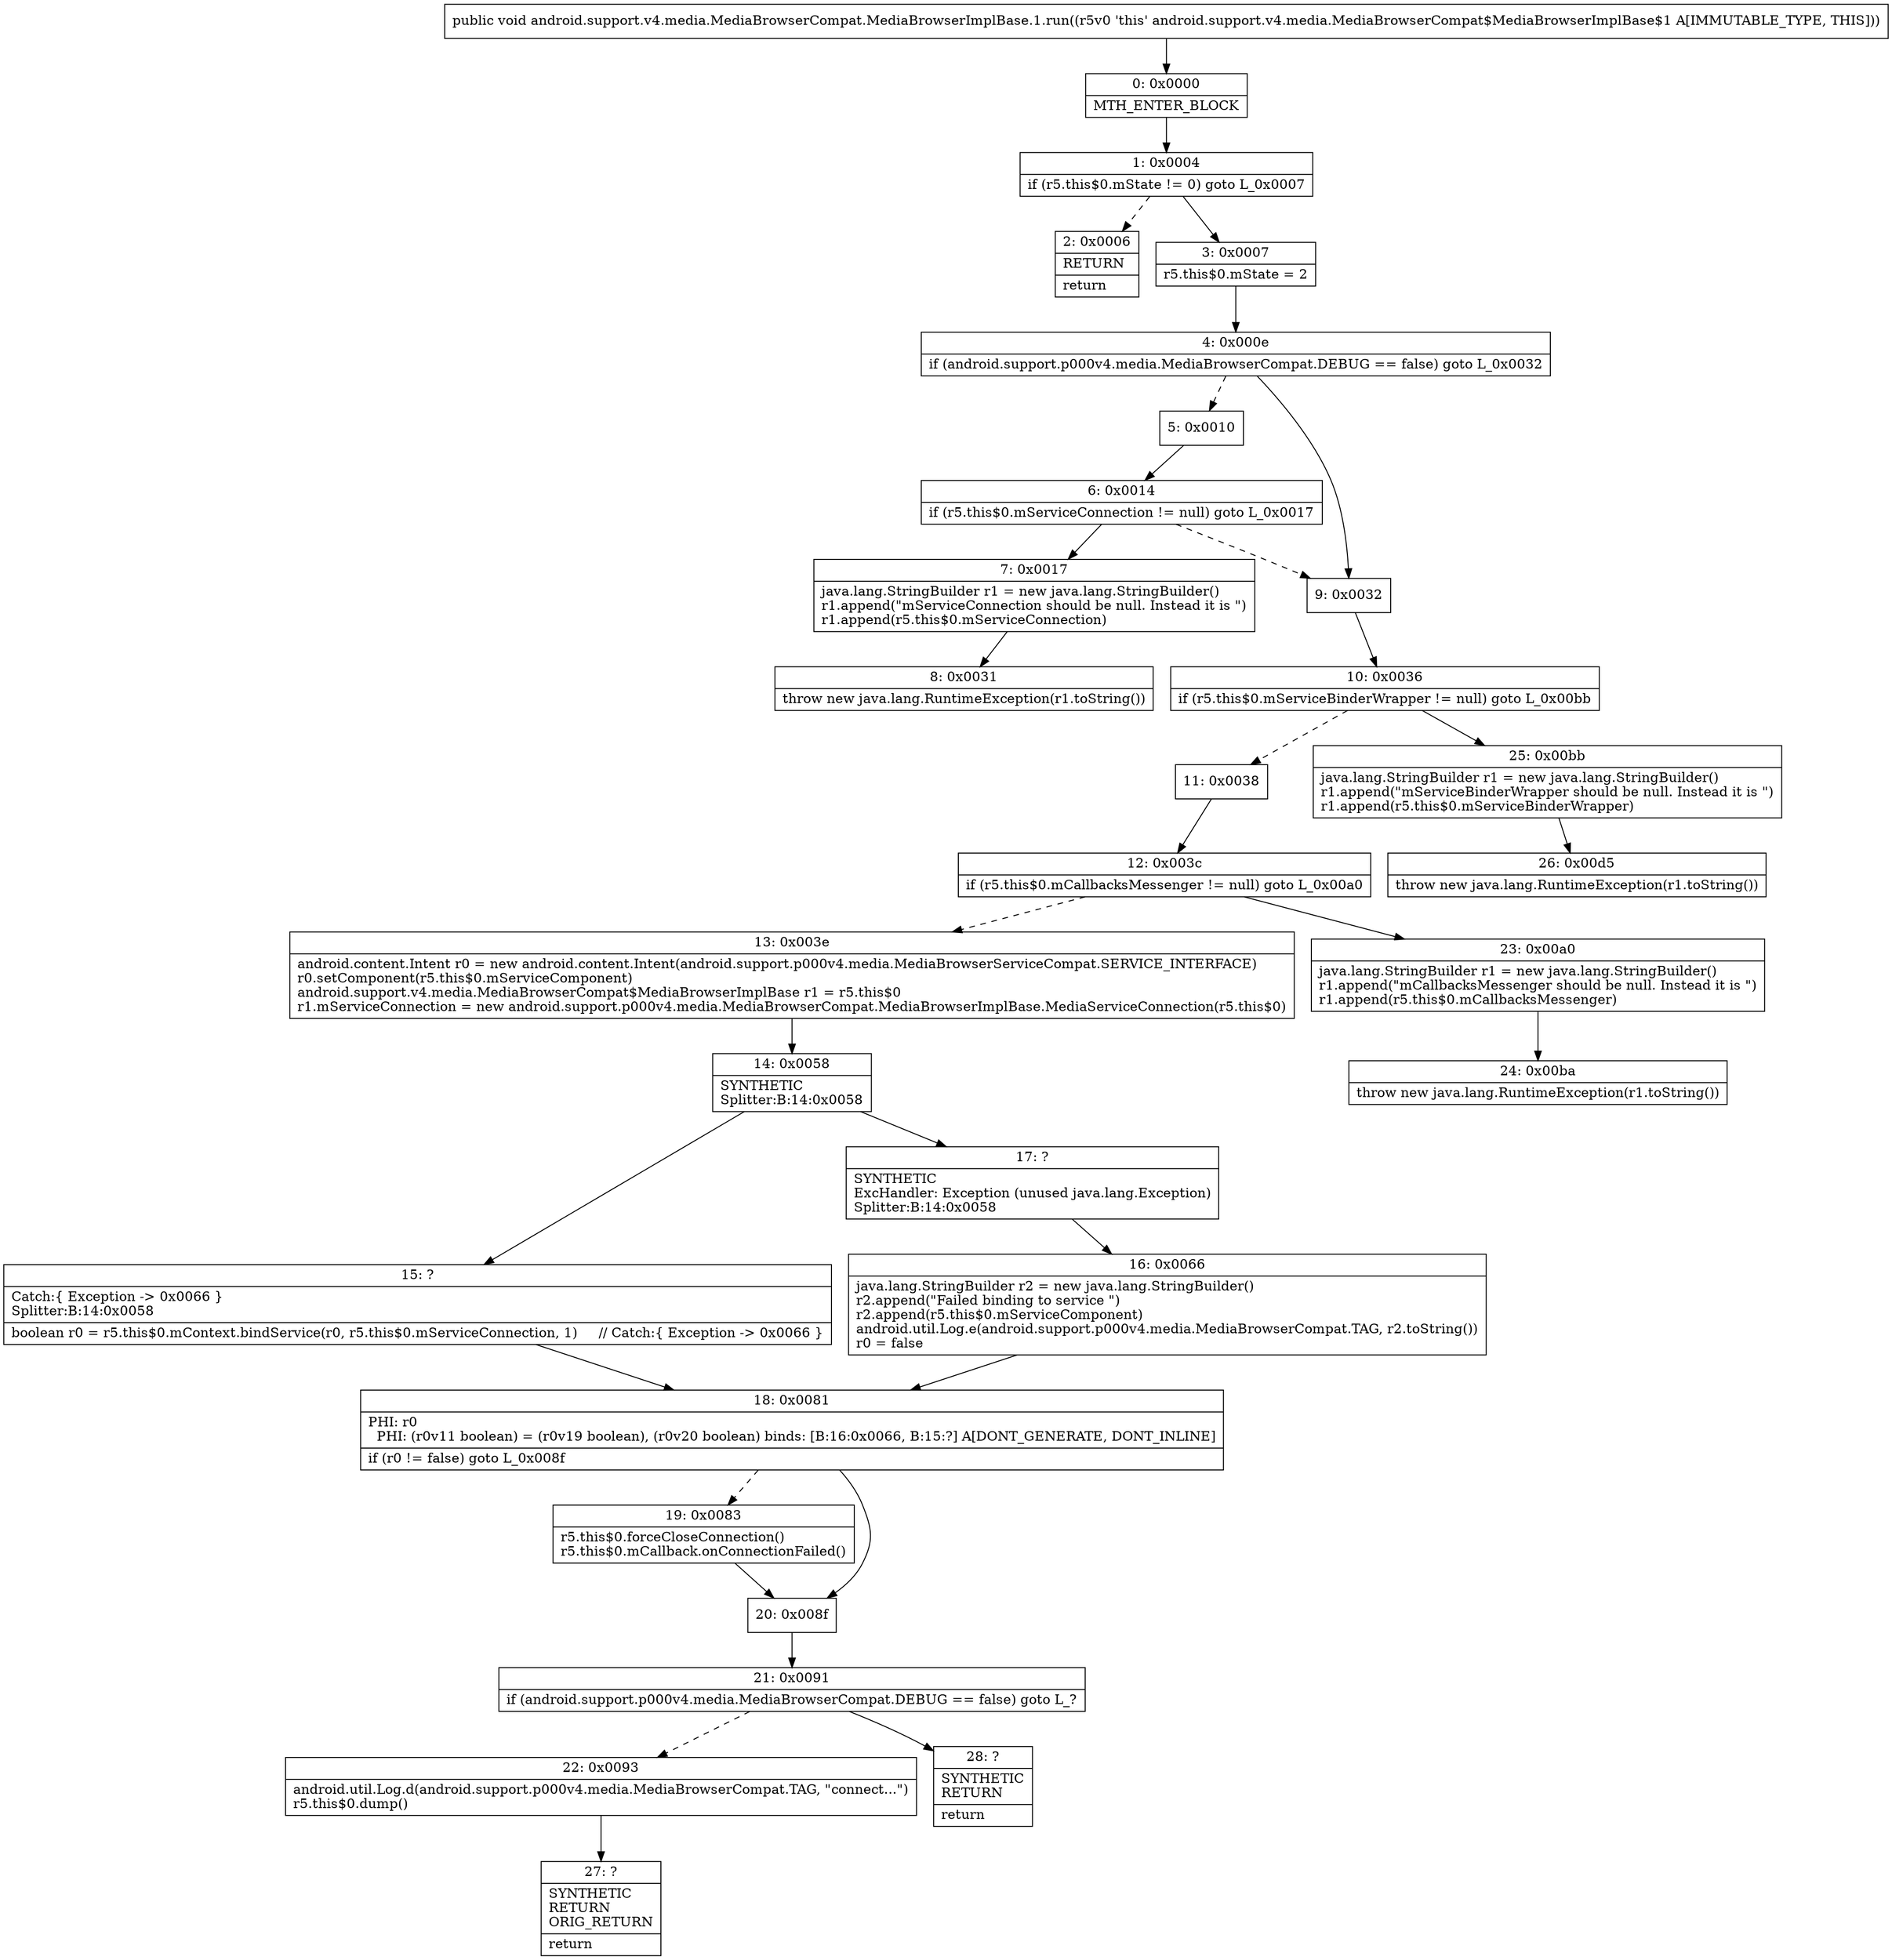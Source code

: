 digraph "CFG forandroid.support.v4.media.MediaBrowserCompat.MediaBrowserImplBase.1.run()V" {
Node_0 [shape=record,label="{0\:\ 0x0000|MTH_ENTER_BLOCK\l}"];
Node_1 [shape=record,label="{1\:\ 0x0004|if (r5.this$0.mState != 0) goto L_0x0007\l}"];
Node_2 [shape=record,label="{2\:\ 0x0006|RETURN\l|return\l}"];
Node_3 [shape=record,label="{3\:\ 0x0007|r5.this$0.mState = 2\l}"];
Node_4 [shape=record,label="{4\:\ 0x000e|if (android.support.p000v4.media.MediaBrowserCompat.DEBUG == false) goto L_0x0032\l}"];
Node_5 [shape=record,label="{5\:\ 0x0010}"];
Node_6 [shape=record,label="{6\:\ 0x0014|if (r5.this$0.mServiceConnection != null) goto L_0x0017\l}"];
Node_7 [shape=record,label="{7\:\ 0x0017|java.lang.StringBuilder r1 = new java.lang.StringBuilder()\lr1.append(\"mServiceConnection should be null. Instead it is \")\lr1.append(r5.this$0.mServiceConnection)\l}"];
Node_8 [shape=record,label="{8\:\ 0x0031|throw new java.lang.RuntimeException(r1.toString())\l}"];
Node_9 [shape=record,label="{9\:\ 0x0032}"];
Node_10 [shape=record,label="{10\:\ 0x0036|if (r5.this$0.mServiceBinderWrapper != null) goto L_0x00bb\l}"];
Node_11 [shape=record,label="{11\:\ 0x0038}"];
Node_12 [shape=record,label="{12\:\ 0x003c|if (r5.this$0.mCallbacksMessenger != null) goto L_0x00a0\l}"];
Node_13 [shape=record,label="{13\:\ 0x003e|android.content.Intent r0 = new android.content.Intent(android.support.p000v4.media.MediaBrowserServiceCompat.SERVICE_INTERFACE)\lr0.setComponent(r5.this$0.mServiceComponent)\landroid.support.v4.media.MediaBrowserCompat$MediaBrowserImplBase r1 = r5.this$0\lr1.mServiceConnection = new android.support.p000v4.media.MediaBrowserCompat.MediaBrowserImplBase.MediaServiceConnection(r5.this$0)\l}"];
Node_14 [shape=record,label="{14\:\ 0x0058|SYNTHETIC\lSplitter:B:14:0x0058\l}"];
Node_15 [shape=record,label="{15\:\ ?|Catch:\{ Exception \-\> 0x0066 \}\lSplitter:B:14:0x0058\l|boolean r0 = r5.this$0.mContext.bindService(r0, r5.this$0.mServiceConnection, 1)     \/\/ Catch:\{ Exception \-\> 0x0066 \}\l}"];
Node_16 [shape=record,label="{16\:\ 0x0066|java.lang.StringBuilder r2 = new java.lang.StringBuilder()\lr2.append(\"Failed binding to service \")\lr2.append(r5.this$0.mServiceComponent)\landroid.util.Log.e(android.support.p000v4.media.MediaBrowserCompat.TAG, r2.toString())\lr0 = false\l}"];
Node_17 [shape=record,label="{17\:\ ?|SYNTHETIC\lExcHandler: Exception (unused java.lang.Exception)\lSplitter:B:14:0x0058\l}"];
Node_18 [shape=record,label="{18\:\ 0x0081|PHI: r0 \l  PHI: (r0v11 boolean) = (r0v19 boolean), (r0v20 boolean) binds: [B:16:0x0066, B:15:?] A[DONT_GENERATE, DONT_INLINE]\l|if (r0 != false) goto L_0x008f\l}"];
Node_19 [shape=record,label="{19\:\ 0x0083|r5.this$0.forceCloseConnection()\lr5.this$0.mCallback.onConnectionFailed()\l}"];
Node_20 [shape=record,label="{20\:\ 0x008f}"];
Node_21 [shape=record,label="{21\:\ 0x0091|if (android.support.p000v4.media.MediaBrowserCompat.DEBUG == false) goto L_?\l}"];
Node_22 [shape=record,label="{22\:\ 0x0093|android.util.Log.d(android.support.p000v4.media.MediaBrowserCompat.TAG, \"connect...\")\lr5.this$0.dump()\l}"];
Node_23 [shape=record,label="{23\:\ 0x00a0|java.lang.StringBuilder r1 = new java.lang.StringBuilder()\lr1.append(\"mCallbacksMessenger should be null. Instead it is \")\lr1.append(r5.this$0.mCallbacksMessenger)\l}"];
Node_24 [shape=record,label="{24\:\ 0x00ba|throw new java.lang.RuntimeException(r1.toString())\l}"];
Node_25 [shape=record,label="{25\:\ 0x00bb|java.lang.StringBuilder r1 = new java.lang.StringBuilder()\lr1.append(\"mServiceBinderWrapper should be null. Instead it is \")\lr1.append(r5.this$0.mServiceBinderWrapper)\l}"];
Node_26 [shape=record,label="{26\:\ 0x00d5|throw new java.lang.RuntimeException(r1.toString())\l}"];
Node_27 [shape=record,label="{27\:\ ?|SYNTHETIC\lRETURN\lORIG_RETURN\l|return\l}"];
Node_28 [shape=record,label="{28\:\ ?|SYNTHETIC\lRETURN\l|return\l}"];
MethodNode[shape=record,label="{public void android.support.v4.media.MediaBrowserCompat.MediaBrowserImplBase.1.run((r5v0 'this' android.support.v4.media.MediaBrowserCompat$MediaBrowserImplBase$1 A[IMMUTABLE_TYPE, THIS])) }"];
MethodNode -> Node_0;
Node_0 -> Node_1;
Node_1 -> Node_2[style=dashed];
Node_1 -> Node_3;
Node_3 -> Node_4;
Node_4 -> Node_5[style=dashed];
Node_4 -> Node_9;
Node_5 -> Node_6;
Node_6 -> Node_7;
Node_6 -> Node_9[style=dashed];
Node_7 -> Node_8;
Node_9 -> Node_10;
Node_10 -> Node_11[style=dashed];
Node_10 -> Node_25;
Node_11 -> Node_12;
Node_12 -> Node_13[style=dashed];
Node_12 -> Node_23;
Node_13 -> Node_14;
Node_14 -> Node_15;
Node_14 -> Node_17;
Node_15 -> Node_18;
Node_16 -> Node_18;
Node_17 -> Node_16;
Node_18 -> Node_19[style=dashed];
Node_18 -> Node_20;
Node_19 -> Node_20;
Node_20 -> Node_21;
Node_21 -> Node_22[style=dashed];
Node_21 -> Node_28;
Node_22 -> Node_27;
Node_23 -> Node_24;
Node_25 -> Node_26;
}

